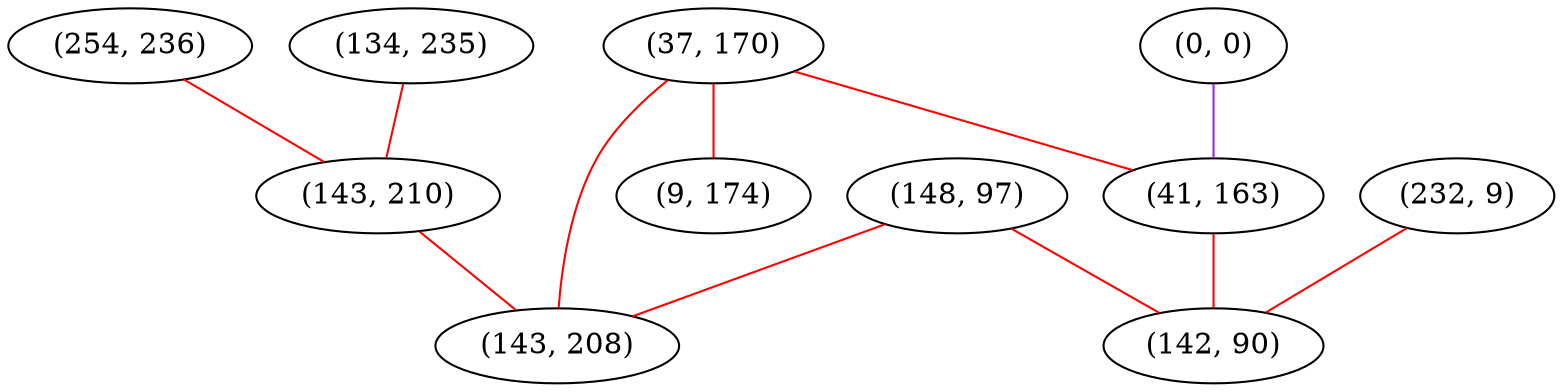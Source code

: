 graph "" {
"(254, 236)";
"(0, 0)";
"(37, 170)";
"(134, 235)";
"(41, 163)";
"(148, 97)";
"(232, 9)";
"(142, 90)";
"(143, 210)";
"(9, 174)";
"(143, 208)";
"(254, 236)" -- "(143, 210)"  [color=red, key=0, weight=1];
"(0, 0)" -- "(41, 163)"  [color=purple, key=0, weight=4];
"(37, 170)" -- "(143, 208)"  [color=red, key=0, weight=1];
"(37, 170)" -- "(41, 163)"  [color=red, key=0, weight=1];
"(37, 170)" -- "(9, 174)"  [color=red, key=0, weight=1];
"(134, 235)" -- "(143, 210)"  [color=red, key=0, weight=1];
"(41, 163)" -- "(142, 90)"  [color=red, key=0, weight=1];
"(148, 97)" -- "(142, 90)"  [color=red, key=0, weight=1];
"(148, 97)" -- "(143, 208)"  [color=red, key=0, weight=1];
"(232, 9)" -- "(142, 90)"  [color=red, key=0, weight=1];
"(143, 210)" -- "(143, 208)"  [color=red, key=0, weight=1];
}
